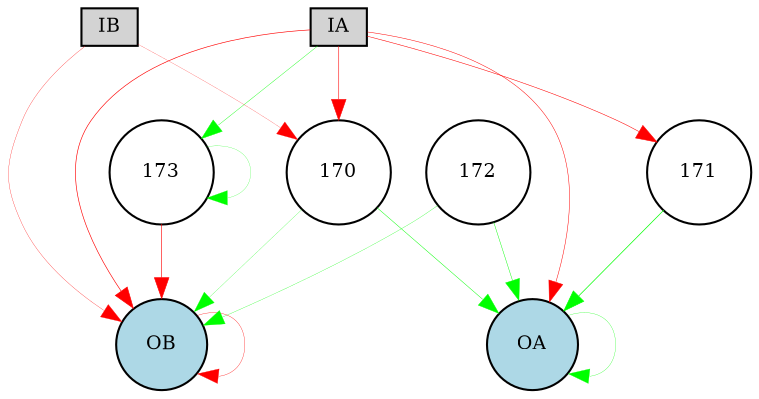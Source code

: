 digraph {
	node [fontsize=9 height=0.2 shape=circle width=0.2]
	IA [fillcolor=lightgray shape=box style=filled]
	IB [fillcolor=lightgray shape=box style=filled]
	OA [fillcolor=lightblue style=filled]
	OB [fillcolor=lightblue style=filled]
	170 [fillcolor=white style=filled]
	171 [fillcolor=white style=filled]
	172 [fillcolor=white style=filled]
	173 [fillcolor=white style=filled]
	OA -> OA [color=green penwidth=0.13594834192686148 style=solid]
	173 -> 173 [color=green penwidth=0.10444070782762084 style=solid]
	IA -> 173 [color=green penwidth=0.1817881869884793 style=solid]
	IB -> OB [color=red penwidth=0.13688689619666777 style=solid]
	IA -> 170 [color=red penwidth=0.26652480789217253 style=solid]
	170 -> OA [color=green penwidth=0.22359439588776114 style=solid]
	171 -> OA [color=green penwidth=0.3361208335127804 style=solid]
	IA -> 171 [color=red penwidth=0.25304644837327495 style=solid]
	IA -> OB [color=red penwidth=0.30294100406302304 style=solid]
	172 -> OB [color=green penwidth=0.13352349415548767 style=solid]
	173 -> OB [color=red penwidth=0.29696871194154006 style=solid]
	172 -> OA [color=green penwidth=0.21199342801047044 style=solid]
	IA -> OA [color=red penwidth=0.23427329181401058 style=solid]
	170 -> OB [color=green penwidth=0.1091353415838929 style=solid]
	OB -> OB [color=red penwidth=0.15962974578937805 style=solid]
	IB -> 170 [color=red penwidth=0.1 style=solid]
}
